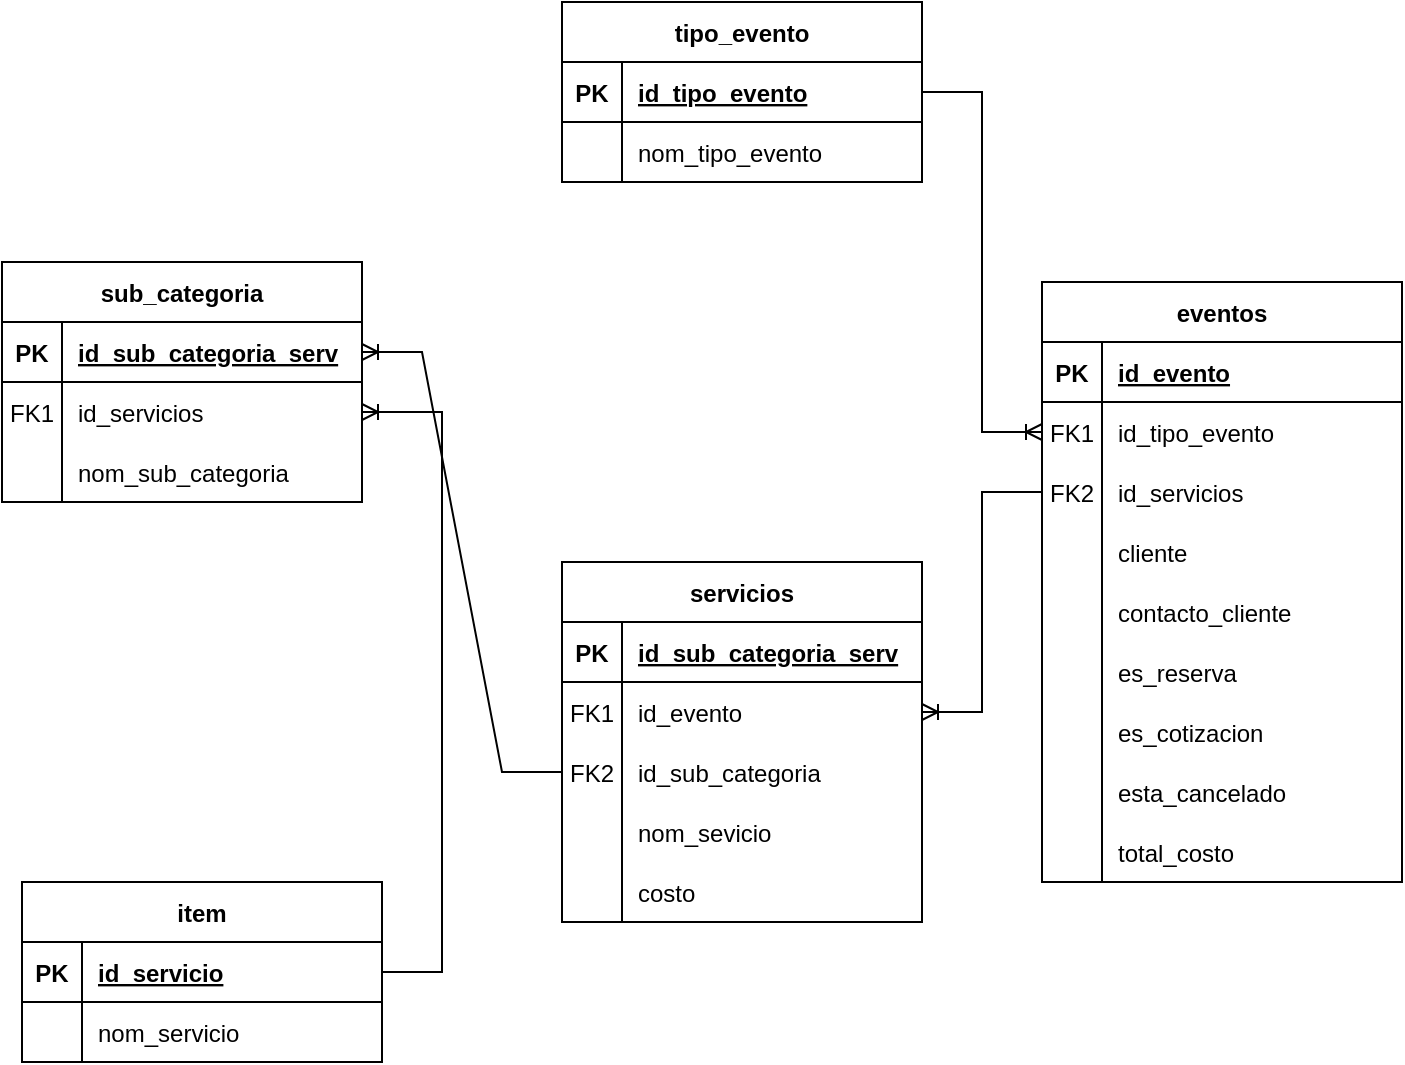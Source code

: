 <mxfile version="20.8.20" type="github">
  <diagram name="Página-1" id="kKLhmVs0x3fku2ZAC9CD">
    <mxGraphModel dx="954" dy="616" grid="1" gridSize="10" guides="1" tooltips="1" connect="1" arrows="1" fold="1" page="1" pageScale="1" pageWidth="827" pageHeight="1169" math="0" shadow="0">
      <root>
        <mxCell id="0" />
        <mxCell id="1" parent="0" />
        <mxCell id="6g1Hl0qJteU_qypfTvJp-1" value="eventos" style="shape=table;startSize=30;container=1;collapsible=1;childLayout=tableLayout;fixedRows=1;rowLines=0;fontStyle=1;align=center;resizeLast=1;" vertex="1" parent="1">
          <mxGeometry x="570" y="190" width="180" height="300" as="geometry" />
        </mxCell>
        <mxCell id="6g1Hl0qJteU_qypfTvJp-2" value="" style="shape=tableRow;horizontal=0;startSize=0;swimlaneHead=0;swimlaneBody=0;fillColor=none;collapsible=0;dropTarget=0;points=[[0,0.5],[1,0.5]];portConstraint=eastwest;top=0;left=0;right=0;bottom=1;" vertex="1" parent="6g1Hl0qJteU_qypfTvJp-1">
          <mxGeometry y="30" width="180" height="30" as="geometry" />
        </mxCell>
        <mxCell id="6g1Hl0qJteU_qypfTvJp-3" value="PK" style="shape=partialRectangle;connectable=0;fillColor=none;top=0;left=0;bottom=0;right=0;fontStyle=1;overflow=hidden;" vertex="1" parent="6g1Hl0qJteU_qypfTvJp-2">
          <mxGeometry width="30" height="30" as="geometry">
            <mxRectangle width="30" height="30" as="alternateBounds" />
          </mxGeometry>
        </mxCell>
        <mxCell id="6g1Hl0qJteU_qypfTvJp-4" value="id_evento" style="shape=partialRectangle;connectable=0;fillColor=none;top=0;left=0;bottom=0;right=0;align=left;spacingLeft=6;fontStyle=5;overflow=hidden;" vertex="1" parent="6g1Hl0qJteU_qypfTvJp-2">
          <mxGeometry x="30" width="150" height="30" as="geometry">
            <mxRectangle width="150" height="30" as="alternateBounds" />
          </mxGeometry>
        </mxCell>
        <mxCell id="6g1Hl0qJteU_qypfTvJp-5" value="" style="shape=tableRow;horizontal=0;startSize=0;swimlaneHead=0;swimlaneBody=0;fillColor=none;collapsible=0;dropTarget=0;points=[[0,0.5],[1,0.5]];portConstraint=eastwest;top=0;left=0;right=0;bottom=0;" vertex="1" parent="6g1Hl0qJteU_qypfTvJp-1">
          <mxGeometry y="60" width="180" height="30" as="geometry" />
        </mxCell>
        <mxCell id="6g1Hl0qJteU_qypfTvJp-6" value="FK1" style="shape=partialRectangle;connectable=0;fillColor=none;top=0;left=0;bottom=0;right=0;editable=1;overflow=hidden;" vertex="1" parent="6g1Hl0qJteU_qypfTvJp-5">
          <mxGeometry width="30" height="30" as="geometry">
            <mxRectangle width="30" height="30" as="alternateBounds" />
          </mxGeometry>
        </mxCell>
        <mxCell id="6g1Hl0qJteU_qypfTvJp-7" value="id_tipo_evento" style="shape=partialRectangle;connectable=0;fillColor=none;top=0;left=0;bottom=0;right=0;align=left;spacingLeft=6;overflow=hidden;" vertex="1" parent="6g1Hl0qJteU_qypfTvJp-5">
          <mxGeometry x="30" width="150" height="30" as="geometry">
            <mxRectangle width="150" height="30" as="alternateBounds" />
          </mxGeometry>
        </mxCell>
        <mxCell id="6g1Hl0qJteU_qypfTvJp-79" value="" style="shape=tableRow;horizontal=0;startSize=0;swimlaneHead=0;swimlaneBody=0;fillColor=none;collapsible=0;dropTarget=0;points=[[0,0.5],[1,0.5]];portConstraint=eastwest;top=0;left=0;right=0;bottom=0;" vertex="1" parent="6g1Hl0qJteU_qypfTvJp-1">
          <mxGeometry y="90" width="180" height="30" as="geometry" />
        </mxCell>
        <mxCell id="6g1Hl0qJteU_qypfTvJp-80" value="FK2" style="shape=partialRectangle;connectable=0;fillColor=none;top=0;left=0;bottom=0;right=0;editable=1;overflow=hidden;" vertex="1" parent="6g1Hl0qJteU_qypfTvJp-79">
          <mxGeometry width="30" height="30" as="geometry">
            <mxRectangle width="30" height="30" as="alternateBounds" />
          </mxGeometry>
        </mxCell>
        <mxCell id="6g1Hl0qJteU_qypfTvJp-81" value="id_servicios" style="shape=partialRectangle;connectable=0;fillColor=none;top=0;left=0;bottom=0;right=0;align=left;spacingLeft=6;overflow=hidden;" vertex="1" parent="6g1Hl0qJteU_qypfTvJp-79">
          <mxGeometry x="30" width="150" height="30" as="geometry">
            <mxRectangle width="150" height="30" as="alternateBounds" />
          </mxGeometry>
        </mxCell>
        <mxCell id="6g1Hl0qJteU_qypfTvJp-8" value="" style="shape=tableRow;horizontal=0;startSize=0;swimlaneHead=0;swimlaneBody=0;fillColor=none;collapsible=0;dropTarget=0;points=[[0,0.5],[1,0.5]];portConstraint=eastwest;top=0;left=0;right=0;bottom=0;" vertex="1" parent="6g1Hl0qJteU_qypfTvJp-1">
          <mxGeometry y="120" width="180" height="30" as="geometry" />
        </mxCell>
        <mxCell id="6g1Hl0qJteU_qypfTvJp-9" value="" style="shape=partialRectangle;connectable=0;fillColor=none;top=0;left=0;bottom=0;right=0;editable=1;overflow=hidden;" vertex="1" parent="6g1Hl0qJteU_qypfTvJp-8">
          <mxGeometry width="30" height="30" as="geometry">
            <mxRectangle width="30" height="30" as="alternateBounds" />
          </mxGeometry>
        </mxCell>
        <mxCell id="6g1Hl0qJteU_qypfTvJp-10" value="cliente" style="shape=partialRectangle;connectable=0;fillColor=none;top=0;left=0;bottom=0;right=0;align=left;spacingLeft=6;overflow=hidden;" vertex="1" parent="6g1Hl0qJteU_qypfTvJp-8">
          <mxGeometry x="30" width="150" height="30" as="geometry">
            <mxRectangle width="150" height="30" as="alternateBounds" />
          </mxGeometry>
        </mxCell>
        <mxCell id="6g1Hl0qJteU_qypfTvJp-76" value="" style="shape=tableRow;horizontal=0;startSize=0;swimlaneHead=0;swimlaneBody=0;fillColor=none;collapsible=0;dropTarget=0;points=[[0,0.5],[1,0.5]];portConstraint=eastwest;top=0;left=0;right=0;bottom=0;" vertex="1" parent="6g1Hl0qJteU_qypfTvJp-1">
          <mxGeometry y="150" width="180" height="30" as="geometry" />
        </mxCell>
        <mxCell id="6g1Hl0qJteU_qypfTvJp-77" value="" style="shape=partialRectangle;connectable=0;fillColor=none;top=0;left=0;bottom=0;right=0;editable=1;overflow=hidden;" vertex="1" parent="6g1Hl0qJteU_qypfTvJp-76">
          <mxGeometry width="30" height="30" as="geometry">
            <mxRectangle width="30" height="30" as="alternateBounds" />
          </mxGeometry>
        </mxCell>
        <mxCell id="6g1Hl0qJteU_qypfTvJp-78" value="contacto_cliente" style="shape=partialRectangle;connectable=0;fillColor=none;top=0;left=0;bottom=0;right=0;align=left;spacingLeft=6;overflow=hidden;" vertex="1" parent="6g1Hl0qJteU_qypfTvJp-76">
          <mxGeometry x="30" width="150" height="30" as="geometry">
            <mxRectangle width="150" height="30" as="alternateBounds" />
          </mxGeometry>
        </mxCell>
        <mxCell id="6g1Hl0qJteU_qypfTvJp-11" value="" style="shape=tableRow;horizontal=0;startSize=0;swimlaneHead=0;swimlaneBody=0;fillColor=none;collapsible=0;dropTarget=0;points=[[0,0.5],[1,0.5]];portConstraint=eastwest;top=0;left=0;right=0;bottom=0;" vertex="1" parent="6g1Hl0qJteU_qypfTvJp-1">
          <mxGeometry y="180" width="180" height="30" as="geometry" />
        </mxCell>
        <mxCell id="6g1Hl0qJteU_qypfTvJp-12" value="" style="shape=partialRectangle;connectable=0;fillColor=none;top=0;left=0;bottom=0;right=0;editable=1;overflow=hidden;" vertex="1" parent="6g1Hl0qJteU_qypfTvJp-11">
          <mxGeometry width="30" height="30" as="geometry">
            <mxRectangle width="30" height="30" as="alternateBounds" />
          </mxGeometry>
        </mxCell>
        <mxCell id="6g1Hl0qJteU_qypfTvJp-13" value="es_reserva" style="shape=partialRectangle;connectable=0;fillColor=none;top=0;left=0;bottom=0;right=0;align=left;spacingLeft=6;overflow=hidden;" vertex="1" parent="6g1Hl0qJteU_qypfTvJp-11">
          <mxGeometry x="30" width="150" height="30" as="geometry">
            <mxRectangle width="150" height="30" as="alternateBounds" />
          </mxGeometry>
        </mxCell>
        <mxCell id="6g1Hl0qJteU_qypfTvJp-84" value="" style="shape=tableRow;horizontal=0;startSize=0;swimlaneHead=0;swimlaneBody=0;fillColor=none;collapsible=0;dropTarget=0;points=[[0,0.5],[1,0.5]];portConstraint=eastwest;top=0;left=0;right=0;bottom=0;" vertex="1" parent="6g1Hl0qJteU_qypfTvJp-1">
          <mxGeometry y="210" width="180" height="30" as="geometry" />
        </mxCell>
        <mxCell id="6g1Hl0qJteU_qypfTvJp-85" value="" style="shape=partialRectangle;connectable=0;fillColor=none;top=0;left=0;bottom=0;right=0;editable=1;overflow=hidden;" vertex="1" parent="6g1Hl0qJteU_qypfTvJp-84">
          <mxGeometry width="30" height="30" as="geometry">
            <mxRectangle width="30" height="30" as="alternateBounds" />
          </mxGeometry>
        </mxCell>
        <mxCell id="6g1Hl0qJteU_qypfTvJp-86" value="es_cotizacion" style="shape=partialRectangle;connectable=0;fillColor=none;top=0;left=0;bottom=0;right=0;align=left;spacingLeft=6;overflow=hidden;" vertex="1" parent="6g1Hl0qJteU_qypfTvJp-84">
          <mxGeometry x="30" width="150" height="30" as="geometry">
            <mxRectangle width="150" height="30" as="alternateBounds" />
          </mxGeometry>
        </mxCell>
        <mxCell id="6g1Hl0qJteU_qypfTvJp-73" value="" style="shape=tableRow;horizontal=0;startSize=0;swimlaneHead=0;swimlaneBody=0;fillColor=none;collapsible=0;dropTarget=0;points=[[0,0.5],[1,0.5]];portConstraint=eastwest;top=0;left=0;right=0;bottom=0;" vertex="1" parent="6g1Hl0qJteU_qypfTvJp-1">
          <mxGeometry y="240" width="180" height="30" as="geometry" />
        </mxCell>
        <mxCell id="6g1Hl0qJteU_qypfTvJp-74" value="" style="shape=partialRectangle;connectable=0;fillColor=none;top=0;left=0;bottom=0;right=0;editable=1;overflow=hidden;" vertex="1" parent="6g1Hl0qJteU_qypfTvJp-73">
          <mxGeometry width="30" height="30" as="geometry">
            <mxRectangle width="30" height="30" as="alternateBounds" />
          </mxGeometry>
        </mxCell>
        <mxCell id="6g1Hl0qJteU_qypfTvJp-75" value="esta_cancelado" style="shape=partialRectangle;connectable=0;fillColor=none;top=0;left=0;bottom=0;right=0;align=left;spacingLeft=6;overflow=hidden;" vertex="1" parent="6g1Hl0qJteU_qypfTvJp-73">
          <mxGeometry x="30" width="150" height="30" as="geometry">
            <mxRectangle width="150" height="30" as="alternateBounds" />
          </mxGeometry>
        </mxCell>
        <mxCell id="6g1Hl0qJteU_qypfTvJp-87" value="" style="shape=tableRow;horizontal=0;startSize=0;swimlaneHead=0;swimlaneBody=0;fillColor=none;collapsible=0;dropTarget=0;points=[[0,0.5],[1,0.5]];portConstraint=eastwest;top=0;left=0;right=0;bottom=0;" vertex="1" parent="6g1Hl0qJteU_qypfTvJp-1">
          <mxGeometry y="270" width="180" height="30" as="geometry" />
        </mxCell>
        <mxCell id="6g1Hl0qJteU_qypfTvJp-88" value="" style="shape=partialRectangle;connectable=0;fillColor=none;top=0;left=0;bottom=0;right=0;editable=1;overflow=hidden;" vertex="1" parent="6g1Hl0qJteU_qypfTvJp-87">
          <mxGeometry width="30" height="30" as="geometry">
            <mxRectangle width="30" height="30" as="alternateBounds" />
          </mxGeometry>
        </mxCell>
        <mxCell id="6g1Hl0qJteU_qypfTvJp-89" value="total_costo" style="shape=partialRectangle;connectable=0;fillColor=none;top=0;left=0;bottom=0;right=0;align=left;spacingLeft=6;overflow=hidden;" vertex="1" parent="6g1Hl0qJteU_qypfTvJp-87">
          <mxGeometry x="30" width="150" height="30" as="geometry">
            <mxRectangle width="150" height="30" as="alternateBounds" />
          </mxGeometry>
        </mxCell>
        <mxCell id="6g1Hl0qJteU_qypfTvJp-14" value="item" style="shape=table;startSize=30;container=1;collapsible=1;childLayout=tableLayout;fixedRows=1;rowLines=0;fontStyle=1;align=center;resizeLast=1;" vertex="1" parent="1">
          <mxGeometry x="60" y="490" width="180" height="90" as="geometry" />
        </mxCell>
        <mxCell id="6g1Hl0qJteU_qypfTvJp-15" value="" style="shape=tableRow;horizontal=0;startSize=0;swimlaneHead=0;swimlaneBody=0;fillColor=none;collapsible=0;dropTarget=0;points=[[0,0.5],[1,0.5]];portConstraint=eastwest;top=0;left=0;right=0;bottom=1;" vertex="1" parent="6g1Hl0qJteU_qypfTvJp-14">
          <mxGeometry y="30" width="180" height="30" as="geometry" />
        </mxCell>
        <mxCell id="6g1Hl0qJteU_qypfTvJp-16" value="PK" style="shape=partialRectangle;connectable=0;fillColor=none;top=0;left=0;bottom=0;right=0;fontStyle=1;overflow=hidden;" vertex="1" parent="6g1Hl0qJteU_qypfTvJp-15">
          <mxGeometry width="30" height="30" as="geometry">
            <mxRectangle width="30" height="30" as="alternateBounds" />
          </mxGeometry>
        </mxCell>
        <mxCell id="6g1Hl0qJteU_qypfTvJp-17" value="id_servicio" style="shape=partialRectangle;connectable=0;fillColor=none;top=0;left=0;bottom=0;right=0;align=left;spacingLeft=6;fontStyle=5;overflow=hidden;" vertex="1" parent="6g1Hl0qJteU_qypfTvJp-15">
          <mxGeometry x="30" width="150" height="30" as="geometry">
            <mxRectangle width="150" height="30" as="alternateBounds" />
          </mxGeometry>
        </mxCell>
        <mxCell id="6g1Hl0qJteU_qypfTvJp-18" value="" style="shape=tableRow;horizontal=0;startSize=0;swimlaneHead=0;swimlaneBody=0;fillColor=none;collapsible=0;dropTarget=0;points=[[0,0.5],[1,0.5]];portConstraint=eastwest;top=0;left=0;right=0;bottom=0;" vertex="1" parent="6g1Hl0qJteU_qypfTvJp-14">
          <mxGeometry y="60" width="180" height="30" as="geometry" />
        </mxCell>
        <mxCell id="6g1Hl0qJteU_qypfTvJp-19" value="" style="shape=partialRectangle;connectable=0;fillColor=none;top=0;left=0;bottom=0;right=0;editable=1;overflow=hidden;" vertex="1" parent="6g1Hl0qJteU_qypfTvJp-18">
          <mxGeometry width="30" height="30" as="geometry">
            <mxRectangle width="30" height="30" as="alternateBounds" />
          </mxGeometry>
        </mxCell>
        <mxCell id="6g1Hl0qJteU_qypfTvJp-20" value="nom_servicio" style="shape=partialRectangle;connectable=0;fillColor=none;top=0;left=0;bottom=0;right=0;align=left;spacingLeft=6;overflow=hidden;" vertex="1" parent="6g1Hl0qJteU_qypfTvJp-18">
          <mxGeometry x="30" width="150" height="30" as="geometry">
            <mxRectangle width="150" height="30" as="alternateBounds" />
          </mxGeometry>
        </mxCell>
        <mxCell id="6g1Hl0qJteU_qypfTvJp-40" value="sub_categoria" style="shape=table;startSize=30;container=1;collapsible=1;childLayout=tableLayout;fixedRows=1;rowLines=0;fontStyle=1;align=center;resizeLast=1;" vertex="1" parent="1">
          <mxGeometry x="50" y="180" width="180" height="120" as="geometry" />
        </mxCell>
        <mxCell id="6g1Hl0qJteU_qypfTvJp-41" value="" style="shape=tableRow;horizontal=0;startSize=0;swimlaneHead=0;swimlaneBody=0;fillColor=none;collapsible=0;dropTarget=0;points=[[0,0.5],[1,0.5]];portConstraint=eastwest;top=0;left=0;right=0;bottom=1;" vertex="1" parent="6g1Hl0qJteU_qypfTvJp-40">
          <mxGeometry y="30" width="180" height="30" as="geometry" />
        </mxCell>
        <mxCell id="6g1Hl0qJteU_qypfTvJp-42" value="PK" style="shape=partialRectangle;connectable=0;fillColor=none;top=0;left=0;bottom=0;right=0;fontStyle=1;overflow=hidden;" vertex="1" parent="6g1Hl0qJteU_qypfTvJp-41">
          <mxGeometry width="30" height="30" as="geometry">
            <mxRectangle width="30" height="30" as="alternateBounds" />
          </mxGeometry>
        </mxCell>
        <mxCell id="6g1Hl0qJteU_qypfTvJp-43" value="id_sub_categoria_serv" style="shape=partialRectangle;connectable=0;fillColor=none;top=0;left=0;bottom=0;right=0;align=left;spacingLeft=6;fontStyle=5;overflow=hidden;" vertex="1" parent="6g1Hl0qJteU_qypfTvJp-41">
          <mxGeometry x="30" width="150" height="30" as="geometry">
            <mxRectangle width="150" height="30" as="alternateBounds" />
          </mxGeometry>
        </mxCell>
        <mxCell id="6g1Hl0qJteU_qypfTvJp-91" value="" style="shape=tableRow;horizontal=0;startSize=0;swimlaneHead=0;swimlaneBody=0;fillColor=none;collapsible=0;dropTarget=0;points=[[0,0.5],[1,0.5]];portConstraint=eastwest;top=0;left=0;right=0;bottom=0;" vertex="1" parent="6g1Hl0qJteU_qypfTvJp-40">
          <mxGeometry y="60" width="180" height="30" as="geometry" />
        </mxCell>
        <mxCell id="6g1Hl0qJteU_qypfTvJp-92" value="FK1" style="shape=partialRectangle;connectable=0;fillColor=none;top=0;left=0;bottom=0;right=0;editable=1;overflow=hidden;" vertex="1" parent="6g1Hl0qJteU_qypfTvJp-91">
          <mxGeometry width="30" height="30" as="geometry">
            <mxRectangle width="30" height="30" as="alternateBounds" />
          </mxGeometry>
        </mxCell>
        <mxCell id="6g1Hl0qJteU_qypfTvJp-93" value="id_servicios" style="shape=partialRectangle;connectable=0;fillColor=none;top=0;left=0;bottom=0;right=0;align=left;spacingLeft=6;overflow=hidden;" vertex="1" parent="6g1Hl0qJteU_qypfTvJp-91">
          <mxGeometry x="30" width="150" height="30" as="geometry">
            <mxRectangle width="150" height="30" as="alternateBounds" />
          </mxGeometry>
        </mxCell>
        <mxCell id="6g1Hl0qJteU_qypfTvJp-53" value="" style="shape=tableRow;horizontal=0;startSize=0;swimlaneHead=0;swimlaneBody=0;fillColor=none;collapsible=0;dropTarget=0;points=[[0,0.5],[1,0.5]];portConstraint=eastwest;top=0;left=0;right=0;bottom=0;" vertex="1" parent="6g1Hl0qJteU_qypfTvJp-40">
          <mxGeometry y="90" width="180" height="30" as="geometry" />
        </mxCell>
        <mxCell id="6g1Hl0qJteU_qypfTvJp-54" value="" style="shape=partialRectangle;connectable=0;fillColor=none;top=0;left=0;bottom=0;right=0;editable=1;overflow=hidden;" vertex="1" parent="6g1Hl0qJteU_qypfTvJp-53">
          <mxGeometry width="30" height="30" as="geometry">
            <mxRectangle width="30" height="30" as="alternateBounds" />
          </mxGeometry>
        </mxCell>
        <mxCell id="6g1Hl0qJteU_qypfTvJp-55" value="nom_sub_categoria" style="shape=partialRectangle;connectable=0;fillColor=none;top=0;left=0;bottom=0;right=0;align=left;spacingLeft=6;overflow=hidden;" vertex="1" parent="6g1Hl0qJteU_qypfTvJp-53">
          <mxGeometry x="30" width="150" height="30" as="geometry">
            <mxRectangle width="150" height="30" as="alternateBounds" />
          </mxGeometry>
        </mxCell>
        <mxCell id="6g1Hl0qJteU_qypfTvJp-58" value="tipo_evento" style="shape=table;startSize=30;container=1;collapsible=1;childLayout=tableLayout;fixedRows=1;rowLines=0;fontStyle=1;align=center;resizeLast=1;" vertex="1" parent="1">
          <mxGeometry x="330" y="50" width="180" height="90" as="geometry" />
        </mxCell>
        <mxCell id="6g1Hl0qJteU_qypfTvJp-59" value="" style="shape=tableRow;horizontal=0;startSize=0;swimlaneHead=0;swimlaneBody=0;fillColor=none;collapsible=0;dropTarget=0;points=[[0,0.5],[1,0.5]];portConstraint=eastwest;top=0;left=0;right=0;bottom=1;" vertex="1" parent="6g1Hl0qJteU_qypfTvJp-58">
          <mxGeometry y="30" width="180" height="30" as="geometry" />
        </mxCell>
        <mxCell id="6g1Hl0qJteU_qypfTvJp-60" value="PK" style="shape=partialRectangle;connectable=0;fillColor=none;top=0;left=0;bottom=0;right=0;fontStyle=1;overflow=hidden;" vertex="1" parent="6g1Hl0qJteU_qypfTvJp-59">
          <mxGeometry width="30" height="30" as="geometry">
            <mxRectangle width="30" height="30" as="alternateBounds" />
          </mxGeometry>
        </mxCell>
        <mxCell id="6g1Hl0qJteU_qypfTvJp-61" value="id_tipo_evento" style="shape=partialRectangle;connectable=0;fillColor=none;top=0;left=0;bottom=0;right=0;align=left;spacingLeft=6;fontStyle=5;overflow=hidden;" vertex="1" parent="6g1Hl0qJteU_qypfTvJp-59">
          <mxGeometry x="30" width="150" height="30" as="geometry">
            <mxRectangle width="150" height="30" as="alternateBounds" />
          </mxGeometry>
        </mxCell>
        <mxCell id="6g1Hl0qJteU_qypfTvJp-62" value="" style="shape=tableRow;horizontal=0;startSize=0;swimlaneHead=0;swimlaneBody=0;fillColor=none;collapsible=0;dropTarget=0;points=[[0,0.5],[1,0.5]];portConstraint=eastwest;top=0;left=0;right=0;bottom=0;" vertex="1" parent="6g1Hl0qJteU_qypfTvJp-58">
          <mxGeometry y="60" width="180" height="30" as="geometry" />
        </mxCell>
        <mxCell id="6g1Hl0qJteU_qypfTvJp-63" value="" style="shape=partialRectangle;connectable=0;fillColor=none;top=0;left=0;bottom=0;right=0;editable=1;overflow=hidden;" vertex="1" parent="6g1Hl0qJteU_qypfTvJp-62">
          <mxGeometry width="30" height="30" as="geometry">
            <mxRectangle width="30" height="30" as="alternateBounds" />
          </mxGeometry>
        </mxCell>
        <mxCell id="6g1Hl0qJteU_qypfTvJp-64" value="nom_tipo_evento" style="shape=partialRectangle;connectable=0;fillColor=none;top=0;left=0;bottom=0;right=0;align=left;spacingLeft=6;overflow=hidden;" vertex="1" parent="6g1Hl0qJteU_qypfTvJp-62">
          <mxGeometry x="30" width="150" height="30" as="geometry">
            <mxRectangle width="150" height="30" as="alternateBounds" />
          </mxGeometry>
        </mxCell>
        <mxCell id="6g1Hl0qJteU_qypfTvJp-72" value="" style="edgeStyle=entityRelationEdgeStyle;fontSize=12;html=1;endArrow=ERoneToMany;rounded=0;" edge="1" parent="1" source="6g1Hl0qJteU_qypfTvJp-59" target="6g1Hl0qJteU_qypfTvJp-5">
          <mxGeometry width="100" height="100" relative="1" as="geometry">
            <mxPoint x="540" y="450" as="sourcePoint" />
            <mxPoint x="640" y="350" as="targetPoint" />
          </mxGeometry>
        </mxCell>
        <mxCell id="6g1Hl0qJteU_qypfTvJp-97" value="" style="edgeStyle=entityRelationEdgeStyle;fontSize=12;html=1;endArrow=ERoneToMany;rounded=0;" edge="1" parent="1" source="6g1Hl0qJteU_qypfTvJp-15" target="6g1Hl0qJteU_qypfTvJp-91">
          <mxGeometry width="100" height="100" relative="1" as="geometry">
            <mxPoint x="150" y="540" as="sourcePoint" />
            <mxPoint x="250" y="440" as="targetPoint" />
          </mxGeometry>
        </mxCell>
        <mxCell id="6g1Hl0qJteU_qypfTvJp-98" value="servicios" style="shape=table;startSize=30;container=1;collapsible=1;childLayout=tableLayout;fixedRows=1;rowLines=0;fontStyle=1;align=center;resizeLast=1;" vertex="1" parent="1">
          <mxGeometry x="330" y="330" width="180" height="180" as="geometry" />
        </mxCell>
        <mxCell id="6g1Hl0qJteU_qypfTvJp-99" value="" style="shape=tableRow;horizontal=0;startSize=0;swimlaneHead=0;swimlaneBody=0;fillColor=none;collapsible=0;dropTarget=0;points=[[0,0.5],[1,0.5]];portConstraint=eastwest;top=0;left=0;right=0;bottom=1;" vertex="1" parent="6g1Hl0qJteU_qypfTvJp-98">
          <mxGeometry y="30" width="180" height="30" as="geometry" />
        </mxCell>
        <mxCell id="6g1Hl0qJteU_qypfTvJp-100" value="PK" style="shape=partialRectangle;connectable=0;fillColor=none;top=0;left=0;bottom=0;right=0;fontStyle=1;overflow=hidden;" vertex="1" parent="6g1Hl0qJteU_qypfTvJp-99">
          <mxGeometry width="30" height="30" as="geometry">
            <mxRectangle width="30" height="30" as="alternateBounds" />
          </mxGeometry>
        </mxCell>
        <mxCell id="6g1Hl0qJteU_qypfTvJp-101" value="id_sub_categoria_serv" style="shape=partialRectangle;connectable=0;fillColor=none;top=0;left=0;bottom=0;right=0;align=left;spacingLeft=6;fontStyle=5;overflow=hidden;" vertex="1" parent="6g1Hl0qJteU_qypfTvJp-99">
          <mxGeometry x="30" width="150" height="30" as="geometry">
            <mxRectangle width="150" height="30" as="alternateBounds" />
          </mxGeometry>
        </mxCell>
        <mxCell id="6g1Hl0qJteU_qypfTvJp-102" value="" style="shape=tableRow;horizontal=0;startSize=0;swimlaneHead=0;swimlaneBody=0;fillColor=none;collapsible=0;dropTarget=0;points=[[0,0.5],[1,0.5]];portConstraint=eastwest;top=0;left=0;right=0;bottom=0;" vertex="1" parent="6g1Hl0qJteU_qypfTvJp-98">
          <mxGeometry y="60" width="180" height="30" as="geometry" />
        </mxCell>
        <mxCell id="6g1Hl0qJteU_qypfTvJp-103" value="FK1" style="shape=partialRectangle;connectable=0;fillColor=none;top=0;left=0;bottom=0;right=0;editable=1;overflow=hidden;" vertex="1" parent="6g1Hl0qJteU_qypfTvJp-102">
          <mxGeometry width="30" height="30" as="geometry">
            <mxRectangle width="30" height="30" as="alternateBounds" />
          </mxGeometry>
        </mxCell>
        <mxCell id="6g1Hl0qJteU_qypfTvJp-104" value="id_evento" style="shape=partialRectangle;connectable=0;fillColor=none;top=0;left=0;bottom=0;right=0;align=left;spacingLeft=6;overflow=hidden;" vertex="1" parent="6g1Hl0qJteU_qypfTvJp-102">
          <mxGeometry x="30" width="150" height="30" as="geometry">
            <mxRectangle width="150" height="30" as="alternateBounds" />
          </mxGeometry>
        </mxCell>
        <mxCell id="6g1Hl0qJteU_qypfTvJp-110" value="" style="shape=tableRow;horizontal=0;startSize=0;swimlaneHead=0;swimlaneBody=0;fillColor=none;collapsible=0;dropTarget=0;points=[[0,0.5],[1,0.5]];portConstraint=eastwest;top=0;left=0;right=0;bottom=0;" vertex="1" parent="6g1Hl0qJteU_qypfTvJp-98">
          <mxGeometry y="90" width="180" height="30" as="geometry" />
        </mxCell>
        <mxCell id="6g1Hl0qJteU_qypfTvJp-111" value="FK2" style="shape=partialRectangle;connectable=0;fillColor=none;top=0;left=0;bottom=0;right=0;editable=1;overflow=hidden;" vertex="1" parent="6g1Hl0qJteU_qypfTvJp-110">
          <mxGeometry width="30" height="30" as="geometry">
            <mxRectangle width="30" height="30" as="alternateBounds" />
          </mxGeometry>
        </mxCell>
        <mxCell id="6g1Hl0qJteU_qypfTvJp-112" value="id_sub_categoria" style="shape=partialRectangle;connectable=0;fillColor=none;top=0;left=0;bottom=0;right=0;align=left;spacingLeft=6;overflow=hidden;" vertex="1" parent="6g1Hl0qJteU_qypfTvJp-110">
          <mxGeometry x="30" width="150" height="30" as="geometry">
            <mxRectangle width="150" height="30" as="alternateBounds" />
          </mxGeometry>
        </mxCell>
        <mxCell id="6g1Hl0qJteU_qypfTvJp-105" value="" style="shape=tableRow;horizontal=0;startSize=0;swimlaneHead=0;swimlaneBody=0;fillColor=none;collapsible=0;dropTarget=0;points=[[0,0.5],[1,0.5]];portConstraint=eastwest;top=0;left=0;right=0;bottom=0;" vertex="1" parent="6g1Hl0qJteU_qypfTvJp-98">
          <mxGeometry y="120" width="180" height="30" as="geometry" />
        </mxCell>
        <mxCell id="6g1Hl0qJteU_qypfTvJp-106" value="" style="shape=partialRectangle;connectable=0;fillColor=none;top=0;left=0;bottom=0;right=0;editable=1;overflow=hidden;" vertex="1" parent="6g1Hl0qJteU_qypfTvJp-105">
          <mxGeometry width="30" height="30" as="geometry">
            <mxRectangle width="30" height="30" as="alternateBounds" />
          </mxGeometry>
        </mxCell>
        <mxCell id="6g1Hl0qJteU_qypfTvJp-107" value="nom_sevicio" style="shape=partialRectangle;connectable=0;fillColor=none;top=0;left=0;bottom=0;right=0;align=left;spacingLeft=6;overflow=hidden;" vertex="1" parent="6g1Hl0qJteU_qypfTvJp-105">
          <mxGeometry x="30" width="150" height="30" as="geometry">
            <mxRectangle width="150" height="30" as="alternateBounds" />
          </mxGeometry>
        </mxCell>
        <mxCell id="6g1Hl0qJteU_qypfTvJp-114" value="" style="shape=tableRow;horizontal=0;startSize=0;swimlaneHead=0;swimlaneBody=0;fillColor=none;collapsible=0;dropTarget=0;points=[[0,0.5],[1,0.5]];portConstraint=eastwest;top=0;left=0;right=0;bottom=0;" vertex="1" parent="6g1Hl0qJteU_qypfTvJp-98">
          <mxGeometry y="150" width="180" height="30" as="geometry" />
        </mxCell>
        <mxCell id="6g1Hl0qJteU_qypfTvJp-115" value="" style="shape=partialRectangle;connectable=0;fillColor=none;top=0;left=0;bottom=0;right=0;editable=1;overflow=hidden;" vertex="1" parent="6g1Hl0qJteU_qypfTvJp-114">
          <mxGeometry width="30" height="30" as="geometry">
            <mxRectangle width="30" height="30" as="alternateBounds" />
          </mxGeometry>
        </mxCell>
        <mxCell id="6g1Hl0qJteU_qypfTvJp-116" value="costo" style="shape=partialRectangle;connectable=0;fillColor=none;top=0;left=0;bottom=0;right=0;align=left;spacingLeft=6;overflow=hidden;" vertex="1" parent="6g1Hl0qJteU_qypfTvJp-114">
          <mxGeometry x="30" width="150" height="30" as="geometry">
            <mxRectangle width="150" height="30" as="alternateBounds" />
          </mxGeometry>
        </mxCell>
        <mxCell id="6g1Hl0qJteU_qypfTvJp-109" value="" style="edgeStyle=entityRelationEdgeStyle;fontSize=12;html=1;endArrow=ERoneToMany;rounded=0;" edge="1" parent="1" source="6g1Hl0qJteU_qypfTvJp-79" target="6g1Hl0qJteU_qypfTvJp-102">
          <mxGeometry width="100" height="100" relative="1" as="geometry">
            <mxPoint x="410" y="540" as="sourcePoint" />
            <mxPoint x="510" y="440" as="targetPoint" />
          </mxGeometry>
        </mxCell>
        <mxCell id="6g1Hl0qJteU_qypfTvJp-113" value="" style="edgeStyle=entityRelationEdgeStyle;fontSize=12;html=1;endArrow=ERoneToMany;rounded=0;" edge="1" parent="1" source="6g1Hl0qJteU_qypfTvJp-110" target="6g1Hl0qJteU_qypfTvJp-41">
          <mxGeometry width="100" height="100" relative="1" as="geometry">
            <mxPoint x="110" y="560" as="sourcePoint" />
            <mxPoint x="210" y="460" as="targetPoint" />
          </mxGeometry>
        </mxCell>
      </root>
    </mxGraphModel>
  </diagram>
</mxfile>
